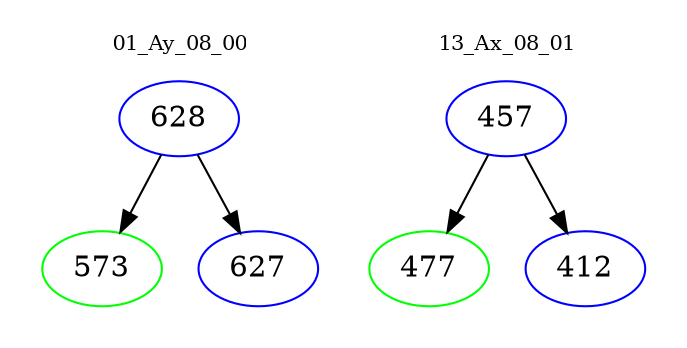 digraph{
subgraph cluster_0 {
color = white
label = "01_Ay_08_00";
fontsize=10;
T0_628 [label="628", color="blue"]
T0_628 -> T0_573 [color="black"]
T0_573 [label="573", color="green"]
T0_628 -> T0_627 [color="black"]
T0_627 [label="627", color="blue"]
}
subgraph cluster_1 {
color = white
label = "13_Ax_08_01";
fontsize=10;
T1_457 [label="457", color="blue"]
T1_457 -> T1_477 [color="black"]
T1_477 [label="477", color="green"]
T1_457 -> T1_412 [color="black"]
T1_412 [label="412", color="blue"]
}
}
